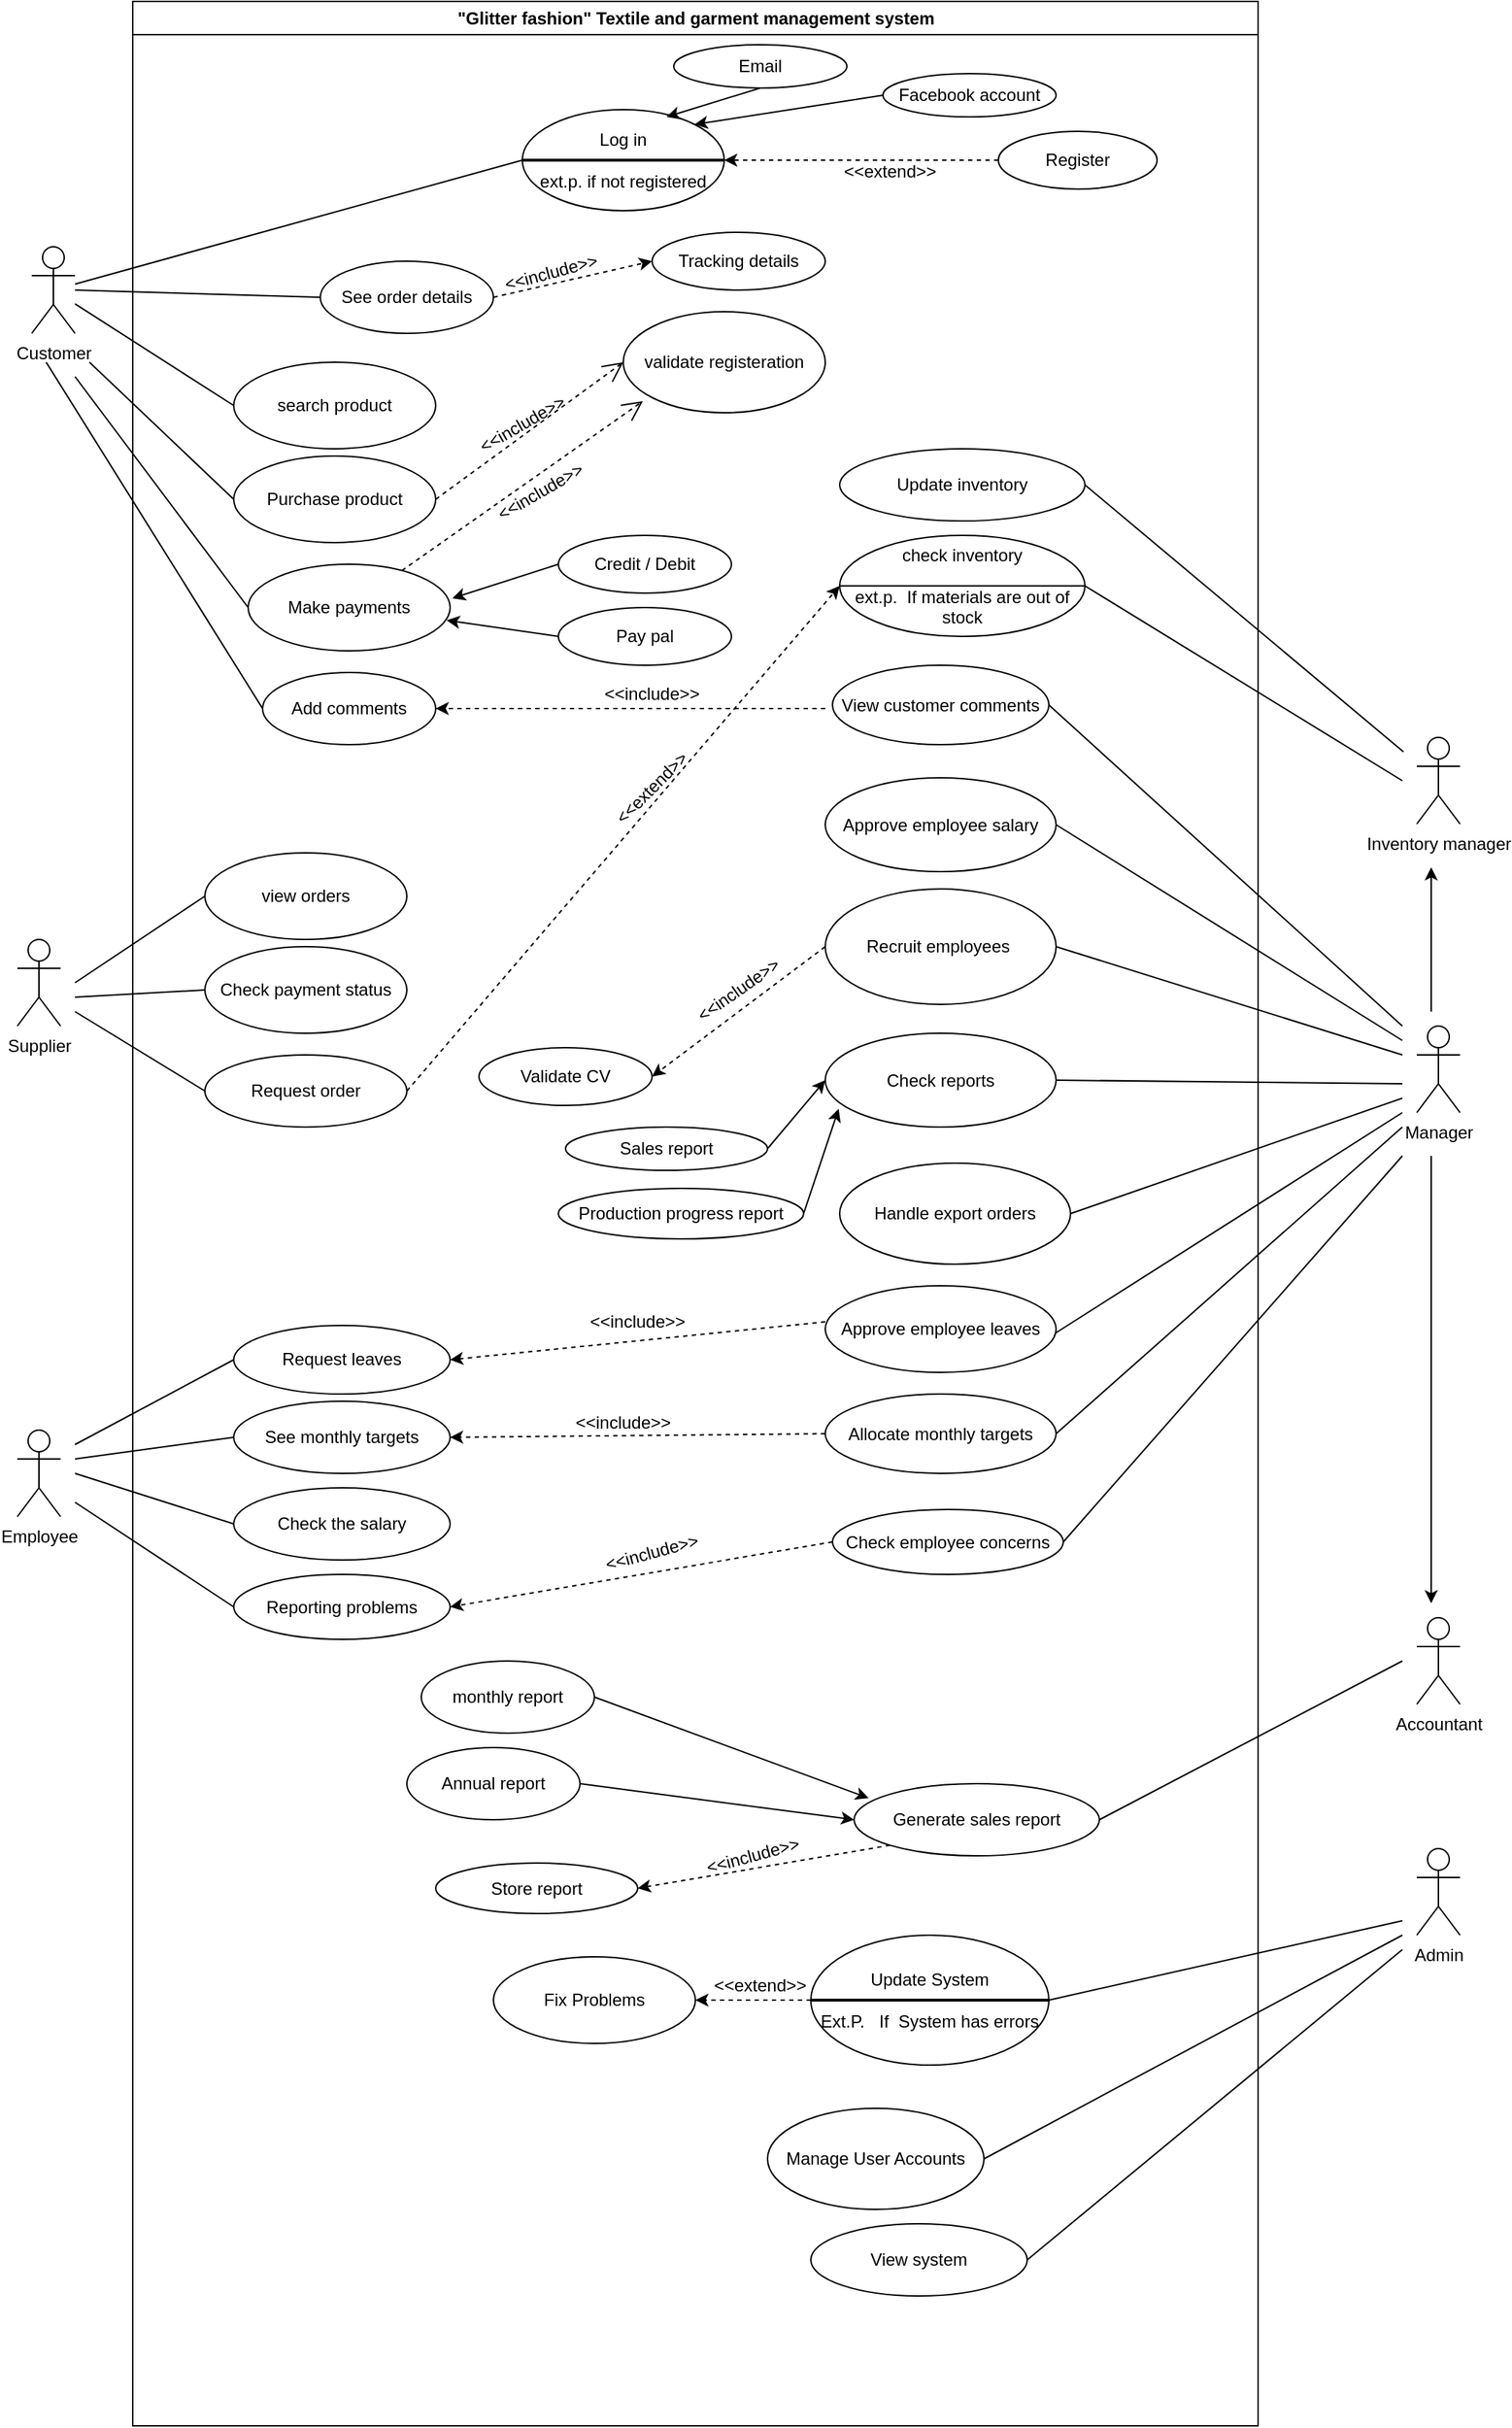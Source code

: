 <mxfile version="20.3.7" type="github">
  <diagram id="OiUDQVkfYRebjwmGfPYE" name="Page-1">
    <mxGraphModel dx="2874" dy="658" grid="1" gridSize="10" guides="1" tooltips="1" connect="1" arrows="1" fold="1" page="1" pageScale="1" pageWidth="850" pageHeight="1100" math="0" shadow="0">
      <root>
        <mxCell id="0" />
        <mxCell id="1" parent="0" />
        <mxCell id="Qr6TdypjZ70RtOZJyYG7-4" value="Customer" style="shape=umlActor;verticalLabelPosition=bottom;verticalAlign=top;html=1;strokeColor=default;fontFamily=Helvetica;fontSize=12;fontColor=default;fillColor=default;" parent="1" vertex="1">
          <mxGeometry x="-830" y="170" width="30" height="60" as="geometry" />
        </mxCell>
        <mxCell id="Qr6TdypjZ70RtOZJyYG7-21" value="&quot;Glitter fashion&quot; Textile and garment management system" style="swimlane;strokeColor=default;fontFamily=Helvetica;fontSize=12;fontColor=default;fillColor=default;html=1;startSize=23;" parent="1" vertex="1">
          <mxGeometry x="-760" width="780" height="1680" as="geometry" />
        </mxCell>
        <mxCell id="Qr6TdypjZ70RtOZJyYG7-11" value="Log in&lt;br&gt;&lt;br&gt;ext.p. if not registered" style="ellipse;whiteSpace=wrap;html=1;strokeColor=default;fontFamily=Helvetica;fontSize=12;fontColor=default;fillColor=default;" parent="Qr6TdypjZ70RtOZJyYG7-21" vertex="1">
          <mxGeometry x="270" y="75" width="140" height="70" as="geometry" />
        </mxCell>
        <mxCell id="Qr6TdypjZ70RtOZJyYG7-27" style="edgeStyle=orthogonalEdgeStyle;rounded=1;orthogonalLoop=1;jettySize=auto;html=1;entryX=1;entryY=0.5;entryDx=0;entryDy=0;fontFamily=Helvetica;fontSize=12;fontColor=default;dashed=1;" parent="Qr6TdypjZ70RtOZJyYG7-21" source="Qr6TdypjZ70RtOZJyYG7-26" target="Qr6TdypjZ70RtOZJyYG7-11" edge="1">
          <mxGeometry relative="1" as="geometry" />
        </mxCell>
        <mxCell id="Qr6TdypjZ70RtOZJyYG7-26" value="Register" style="ellipse;whiteSpace=wrap;html=1;strokeColor=default;fontFamily=Helvetica;fontSize=12;fontColor=default;fillColor=default;" parent="Qr6TdypjZ70RtOZJyYG7-21" vertex="1">
          <mxGeometry x="600" y="90" width="110" height="40" as="geometry" />
        </mxCell>
        <mxCell id="Qr6TdypjZ70RtOZJyYG7-32" value="" style="line;strokeWidth=2;html=1;strokeColor=default;fontFamily=Helvetica;fontSize=12;fontColor=default;fillColor=default;" parent="Qr6TdypjZ70RtOZJyYG7-21" vertex="1">
          <mxGeometry x="270" y="105" width="140" height="10" as="geometry" />
        </mxCell>
        <mxCell id="Qr6TdypjZ70RtOZJyYG7-33" value="search product" style="ellipse;whiteSpace=wrap;html=1;strokeColor=default;fontFamily=Helvetica;fontSize=12;fontColor=default;fillColor=default;" parent="Qr6TdypjZ70RtOZJyYG7-21" vertex="1">
          <mxGeometry x="70" y="250" width="140" height="60" as="geometry" />
        </mxCell>
        <mxCell id="Qr6TdypjZ70RtOZJyYG7-36" value="Purchase product" style="ellipse;whiteSpace=wrap;html=1;strokeColor=default;fontFamily=Helvetica;fontSize=12;fontColor=default;fillColor=default;" parent="Qr6TdypjZ70RtOZJyYG7-21" vertex="1">
          <mxGeometry x="70" y="315" width="140" height="60" as="geometry" />
        </mxCell>
        <mxCell id="Qr6TdypjZ70RtOZJyYG7-38" value="Make payments" style="ellipse;whiteSpace=wrap;html=1;strokeColor=default;fontFamily=Helvetica;fontSize=12;fontColor=default;fillColor=default;" parent="Qr6TdypjZ70RtOZJyYG7-21" vertex="1">
          <mxGeometry x="80" y="390" width="140" height="60" as="geometry" />
        </mxCell>
        <mxCell id="Qr6TdypjZ70RtOZJyYG7-40" value="Credit / Debit" style="ellipse;whiteSpace=wrap;html=1;strokeColor=default;fontFamily=Helvetica;fontSize=12;fontColor=default;fillColor=default;" parent="Qr6TdypjZ70RtOZJyYG7-21" vertex="1">
          <mxGeometry x="295" y="370" width="120" height="40" as="geometry" />
        </mxCell>
        <mxCell id="Qr6TdypjZ70RtOZJyYG7-41" value="Pay pal" style="ellipse;whiteSpace=wrap;html=1;strokeColor=default;fontFamily=Helvetica;fontSize=12;fontColor=default;fillColor=default;" parent="Qr6TdypjZ70RtOZJyYG7-21" vertex="1">
          <mxGeometry x="295" y="420" width="120" height="40" as="geometry" />
        </mxCell>
        <mxCell id="Qr6TdypjZ70RtOZJyYG7-44" value="&amp;lt;&amp;lt;extend&amp;gt;&amp;gt;" style="text;html=1;strokeColor=none;fillColor=none;align=center;verticalAlign=middle;whiteSpace=wrap;rounded=0;fontFamily=Helvetica;fontSize=12;fontColor=default;" parent="Qr6TdypjZ70RtOZJyYG7-21" vertex="1">
          <mxGeometry x="495" y="105" width="60" height="25" as="geometry" />
        </mxCell>
        <mxCell id="Qr6TdypjZ70RtOZJyYG7-50" value="view orders" style="ellipse;whiteSpace=wrap;html=1;strokeColor=default;fontFamily=Helvetica;fontSize=12;fontColor=default;fillColor=default;" parent="Qr6TdypjZ70RtOZJyYG7-21" vertex="1">
          <mxGeometry x="50" y="590" width="140" height="60" as="geometry" />
        </mxCell>
        <mxCell id="Qr6TdypjZ70RtOZJyYG7-52" value="Check payment status" style="ellipse;whiteSpace=wrap;html=1;strokeColor=default;fontFamily=Helvetica;fontSize=12;fontColor=default;fillColor=default;" parent="Qr6TdypjZ70RtOZJyYG7-21" vertex="1">
          <mxGeometry x="50" y="655" width="140" height="60" as="geometry" />
        </mxCell>
        <mxCell id="Qr6TdypjZ70RtOZJyYG7-54" value="Request order" style="ellipse;whiteSpace=wrap;html=1;strokeColor=default;fontFamily=Helvetica;fontSize=12;fontColor=default;fillColor=default;" parent="Qr6TdypjZ70RtOZJyYG7-21" vertex="1">
          <mxGeometry x="50" y="730" width="140" height="50" as="geometry" />
        </mxCell>
        <mxCell id="Qr6TdypjZ70RtOZJyYG7-58" value="check inventory&lt;br&gt;&lt;br&gt;ext.p.&amp;nbsp; If materials are out of stock" style="ellipse;whiteSpace=wrap;html=1;strokeColor=default;fontFamily=Helvetica;fontSize=12;fontColor=default;fillColor=default;" parent="Qr6TdypjZ70RtOZJyYG7-21" vertex="1">
          <mxGeometry x="490" y="370" width="170" height="70" as="geometry" />
        </mxCell>
        <mxCell id="Qr6TdypjZ70RtOZJyYG7-61" value="" style="endArrow=classic;html=1;rounded=1;fontFamily=Helvetica;fontSize=12;fontColor=default;dashed=1;exitX=1;exitY=0.5;exitDx=0;exitDy=0;entryX=0;entryY=0.5;entryDx=0;entryDy=0;" parent="Qr6TdypjZ70RtOZJyYG7-21" source="Qr6TdypjZ70RtOZJyYG7-54" target="Qr6TdypjZ70RtOZJyYG7-58" edge="1">
          <mxGeometry width="50" height="50" relative="1" as="geometry">
            <mxPoint x="330" y="620" as="sourcePoint" />
            <mxPoint x="380" y="570" as="targetPoint" />
          </mxGeometry>
        </mxCell>
        <mxCell id="Qr6TdypjZ70RtOZJyYG7-62" value="&amp;lt;&amp;lt;extend&amp;gt;&amp;gt;" style="text;html=1;strokeColor=none;fillColor=none;align=center;verticalAlign=middle;whiteSpace=wrap;rounded=0;fontFamily=Helvetica;fontSize=12;fontColor=default;rotation=-45;" parent="Qr6TdypjZ70RtOZJyYG7-21" vertex="1">
          <mxGeometry x="330" y="530" width="60" height="30" as="geometry" />
        </mxCell>
        <mxCell id="Qr6TdypjZ70RtOZJyYG7-64" value="" style="line;strokeWidth=1;html=1;perimeter=backbonePerimeter;points=[];outlineConnect=0;strokeColor=default;fontFamily=Helvetica;fontSize=12;fontColor=default;fillColor=default;" parent="Qr6TdypjZ70RtOZJyYG7-21" vertex="1">
          <mxGeometry x="490" y="400" width="170" height="10" as="geometry" />
        </mxCell>
        <mxCell id="Qr6TdypjZ70RtOZJyYG7-66" value="Update inventory" style="ellipse;whiteSpace=wrap;html=1;strokeColor=default;fontFamily=Helvetica;fontSize=12;fontColor=default;fillColor=default;" parent="Qr6TdypjZ70RtOZJyYG7-21" vertex="1">
          <mxGeometry x="490" y="310" width="170" height="50" as="geometry" />
        </mxCell>
        <mxCell id="Qr6TdypjZ70RtOZJyYG7-70" value="Approve employee salary" style="ellipse;whiteSpace=wrap;html=1;strokeColor=default;fontFamily=Helvetica;fontSize=12;fontColor=default;fillColor=default;" parent="Qr6TdypjZ70RtOZJyYG7-21" vertex="1">
          <mxGeometry x="480" y="538" width="160" height="65" as="geometry" />
        </mxCell>
        <mxCell id="Qr6TdypjZ70RtOZJyYG7-74" value="Recruit employees&amp;nbsp;" style="ellipse;whiteSpace=wrap;html=1;strokeColor=default;fontFamily=Helvetica;fontSize=12;fontColor=default;fillColor=default;" parent="Qr6TdypjZ70RtOZJyYG7-21" vertex="1">
          <mxGeometry x="480" y="615" width="160" height="80" as="geometry" />
        </mxCell>
        <mxCell id="Qr6TdypjZ70RtOZJyYG7-75" value="Validate CV" style="ellipse;whiteSpace=wrap;html=1;strokeColor=default;fontFamily=Helvetica;fontSize=12;fontColor=default;fillColor=default;" parent="Qr6TdypjZ70RtOZJyYG7-21" vertex="1">
          <mxGeometry x="240" y="725" width="120" height="40" as="geometry" />
        </mxCell>
        <mxCell id="Qr6TdypjZ70RtOZJyYG7-77" value="" style="endArrow=classic;html=1;rounded=1;fontFamily=Helvetica;fontSize=12;fontColor=default;dashed=1;entryX=1;entryY=0.5;entryDx=0;entryDy=0;exitX=0;exitY=0.5;exitDx=0;exitDy=0;" parent="Qr6TdypjZ70RtOZJyYG7-21" source="Qr6TdypjZ70RtOZJyYG7-74" target="Qr6TdypjZ70RtOZJyYG7-75" edge="1">
          <mxGeometry width="50" height="50" relative="1" as="geometry">
            <mxPoint x="540" y="700" as="sourcePoint" />
            <mxPoint x="590" y="650" as="targetPoint" />
          </mxGeometry>
        </mxCell>
        <mxCell id="Qr6TdypjZ70RtOZJyYG7-78" value="&amp;lt;&amp;lt;include&amp;gt;&amp;gt;" style="text;html=1;strokeColor=none;fillColor=none;align=center;verticalAlign=middle;whiteSpace=wrap;rounded=0;fontFamily=Helvetica;fontSize=12;fontColor=default;rotation=-35;" parent="Qr6TdypjZ70RtOZJyYG7-21" vertex="1">
          <mxGeometry x="390" y="670" width="60" height="30" as="geometry" />
        </mxCell>
        <mxCell id="Qr6TdypjZ70RtOZJyYG7-80" value="Check reports" style="ellipse;whiteSpace=wrap;html=1;strokeColor=default;fontFamily=Helvetica;fontSize=12;fontColor=default;fillColor=default;" parent="Qr6TdypjZ70RtOZJyYG7-21" vertex="1">
          <mxGeometry x="480" y="715" width="160" height="65" as="geometry" />
        </mxCell>
        <mxCell id="Qr6TdypjZ70RtOZJyYG7-82" value="Production progress report" style="ellipse;whiteSpace=wrap;html=1;strokeColor=default;fontFamily=Helvetica;fontSize=12;fontColor=default;fillColor=default;" parent="Qr6TdypjZ70RtOZJyYG7-21" vertex="1">
          <mxGeometry x="295" y="822.5" width="170" height="35" as="geometry" />
        </mxCell>
        <mxCell id="Qr6TdypjZ70RtOZJyYG7-84" value="Handle export orders" style="ellipse;whiteSpace=wrap;html=1;strokeColor=default;fontFamily=Helvetica;fontSize=12;fontColor=default;fillColor=default;" parent="Qr6TdypjZ70RtOZJyYG7-21" vertex="1">
          <mxGeometry x="490" y="805" width="160" height="70" as="geometry" />
        </mxCell>
        <mxCell id="Qr6TdypjZ70RtOZJyYG7-90" value="Generate sales report" style="ellipse;whiteSpace=wrap;html=1;strokeColor=default;fontFamily=Helvetica;fontSize=12;fontColor=default;fillColor=default;" parent="Qr6TdypjZ70RtOZJyYG7-21" vertex="1">
          <mxGeometry x="500" y="1235" width="170" height="50" as="geometry" />
        </mxCell>
        <mxCell id="Qr6TdypjZ70RtOZJyYG7-93" value="monthly report" style="ellipse;whiteSpace=wrap;html=1;strokeColor=default;fontFamily=Helvetica;fontSize=12;fontColor=default;fillColor=default;" parent="Qr6TdypjZ70RtOZJyYG7-21" vertex="1">
          <mxGeometry x="200" y="1150" width="120" height="50" as="geometry" />
        </mxCell>
        <mxCell id="Qr6TdypjZ70RtOZJyYG7-96" value="Annual report" style="ellipse;whiteSpace=wrap;html=1;strokeColor=default;fontFamily=Helvetica;fontSize=12;fontColor=default;fillColor=default;" parent="Qr6TdypjZ70RtOZJyYG7-21" vertex="1">
          <mxGeometry x="190" y="1210" width="120" height="50" as="geometry" />
        </mxCell>
        <mxCell id="Qr6TdypjZ70RtOZJyYG7-97" value="Store report" style="ellipse;whiteSpace=wrap;html=1;strokeColor=default;fontFamily=Helvetica;fontSize=12;fontColor=default;fillColor=default;" parent="Qr6TdypjZ70RtOZJyYG7-21" vertex="1">
          <mxGeometry x="210" y="1290" width="140" height="35" as="geometry" />
        </mxCell>
        <mxCell id="Qr6TdypjZ70RtOZJyYG7-99" value="Sales report" style="ellipse;whiteSpace=wrap;html=1;strokeColor=default;fontFamily=Helvetica;fontSize=12;fontColor=default;fillColor=default;" parent="Qr6TdypjZ70RtOZJyYG7-21" vertex="1">
          <mxGeometry x="300" y="780" width="140" height="30" as="geometry" />
        </mxCell>
        <mxCell id="Qr6TdypjZ70RtOZJyYG7-105" value="" style="endArrow=classic;html=1;rounded=1;fontFamily=Helvetica;fontSize=12;fontColor=default;dashed=1;entryX=1;entryY=0.5;entryDx=0;entryDy=0;exitX=0;exitY=1;exitDx=0;exitDy=0;" parent="Qr6TdypjZ70RtOZJyYG7-21" source="Qr6TdypjZ70RtOZJyYG7-90" target="Qr6TdypjZ70RtOZJyYG7-97" edge="1">
          <mxGeometry width="50" height="50" relative="1" as="geometry">
            <mxPoint x="530" y="1145" as="sourcePoint" />
            <mxPoint x="580" y="1095" as="targetPoint" />
          </mxGeometry>
        </mxCell>
        <mxCell id="Qr6TdypjZ70RtOZJyYG7-107" value="&amp;lt;&amp;lt;include&amp;gt;&amp;gt;" style="text;html=1;strokeColor=none;fillColor=none;align=center;verticalAlign=middle;whiteSpace=wrap;rounded=0;fontFamily=Helvetica;fontSize=12;fontColor=default;rotation=-15;" parent="Qr6TdypjZ70RtOZJyYG7-21" vertex="1">
          <mxGeometry x="400" y="1270" width="60" height="30" as="geometry" />
        </mxCell>
        <mxCell id="Qr6TdypjZ70RtOZJyYG7-110" value="Request leaves" style="ellipse;whiteSpace=wrap;html=1;strokeColor=default;fontFamily=Helvetica;fontSize=12;fontColor=default;fillColor=default;" parent="Qr6TdypjZ70RtOZJyYG7-21" vertex="1">
          <mxGeometry x="70" y="917.5" width="150" height="47.5" as="geometry" />
        </mxCell>
        <mxCell id="Qr6TdypjZ70RtOZJyYG7-111" value="See monthly targets" style="ellipse;whiteSpace=wrap;html=1;strokeColor=default;fontFamily=Helvetica;fontSize=12;fontColor=default;fillColor=default;" parent="Qr6TdypjZ70RtOZJyYG7-21" vertex="1">
          <mxGeometry x="70" y="970" width="150" height="50" as="geometry" />
        </mxCell>
        <mxCell id="Qr6TdypjZ70RtOZJyYG7-112" value="Allocate monthly targets" style="ellipse;whiteSpace=wrap;html=1;strokeColor=default;fontFamily=Helvetica;fontSize=12;fontColor=default;fillColor=default;" parent="Qr6TdypjZ70RtOZJyYG7-21" vertex="1">
          <mxGeometry x="480" y="965" width="160" height="55" as="geometry" />
        </mxCell>
        <mxCell id="Qr6TdypjZ70RtOZJyYG7-114" value="" style="endArrow=classic;html=1;rounded=1;fontFamily=Helvetica;fontSize=12;fontColor=default;dashed=1;entryX=1;entryY=0.5;entryDx=0;entryDy=0;exitX=0;exitY=0.5;exitDx=0;exitDy=0;" parent="Qr6TdypjZ70RtOZJyYG7-21" source="Qr6TdypjZ70RtOZJyYG7-112" target="Qr6TdypjZ70RtOZJyYG7-111" edge="1">
          <mxGeometry width="50" height="50" relative="1" as="geometry">
            <mxPoint x="400" y="895" as="sourcePoint" />
            <mxPoint x="450" y="845" as="targetPoint" />
          </mxGeometry>
        </mxCell>
        <mxCell id="Qr6TdypjZ70RtOZJyYG7-115" value="&amp;lt;&amp;lt;include&amp;gt;&amp;gt;" style="text;html=1;strokeColor=none;fillColor=none;align=center;verticalAlign=middle;whiteSpace=wrap;rounded=0;fontFamily=Helvetica;fontSize=12;fontColor=default;rotation=0;" parent="Qr6TdypjZ70RtOZJyYG7-21" vertex="1">
          <mxGeometry x="310" y="970" width="60" height="30" as="geometry" />
        </mxCell>
        <mxCell id="Qr6TdypjZ70RtOZJyYG7-118" value="Check the salary" style="ellipse;whiteSpace=wrap;html=1;strokeColor=default;fontFamily=Helvetica;fontSize=12;fontColor=default;fillColor=default;" parent="Qr6TdypjZ70RtOZJyYG7-21" vertex="1">
          <mxGeometry x="70" y="1030" width="150" height="50" as="geometry" />
        </mxCell>
        <mxCell id="Qr6TdypjZ70RtOZJyYG7-121" value="Reporting problems" style="ellipse;whiteSpace=wrap;html=1;strokeColor=default;fontFamily=Helvetica;fontSize=12;fontColor=default;fillColor=default;" parent="Qr6TdypjZ70RtOZJyYG7-21" vertex="1">
          <mxGeometry x="70" y="1090" width="150" height="45" as="geometry" />
        </mxCell>
        <mxCell id="Qr6TdypjZ70RtOZJyYG7-123" value="Check employee concerns" style="ellipse;whiteSpace=wrap;html=1;strokeColor=default;fontFamily=Helvetica;fontSize=12;fontColor=default;fillColor=default;" parent="Qr6TdypjZ70RtOZJyYG7-21" vertex="1">
          <mxGeometry x="485" y="1045" width="160" height="45" as="geometry" />
        </mxCell>
        <mxCell id="Qr6TdypjZ70RtOZJyYG7-125" value="" style="endArrow=classic;html=1;rounded=1;fontFamily=Helvetica;fontSize=12;fontColor=default;dashed=1;entryX=1;entryY=0.5;entryDx=0;entryDy=0;exitX=0;exitY=0.5;exitDx=0;exitDy=0;" parent="Qr6TdypjZ70RtOZJyYG7-21" source="Qr6TdypjZ70RtOZJyYG7-123" target="Qr6TdypjZ70RtOZJyYG7-121" edge="1">
          <mxGeometry width="50" height="50" relative="1" as="geometry">
            <mxPoint x="560" y="965" as="sourcePoint" />
            <mxPoint x="610" y="915" as="targetPoint" />
          </mxGeometry>
        </mxCell>
        <mxCell id="Qr6TdypjZ70RtOZJyYG7-126" value="&amp;lt;&amp;lt;include&amp;gt;&amp;gt;" style="text;html=1;strokeColor=none;fillColor=none;align=center;verticalAlign=middle;whiteSpace=wrap;rounded=0;fontFamily=Helvetica;fontSize=12;fontColor=default;rotation=-15;" parent="Qr6TdypjZ70RtOZJyYG7-21" vertex="1">
          <mxGeometry x="330" y="1060" width="60" height="30" as="geometry" />
        </mxCell>
        <mxCell id="B7WnlmI7sUxB49DoOweP-1" value="validate registeration" style="ellipse;whiteSpace=wrap;html=1;" parent="Qr6TdypjZ70RtOZJyYG7-21" vertex="1">
          <mxGeometry x="340" y="215" width="140" height="70" as="geometry" />
        </mxCell>
        <mxCell id="B7WnlmI7sUxB49DoOweP-3" value="" style="endArrow=open;endFill=1;endSize=12;html=1;rounded=0;entryX=0;entryY=0.5;entryDx=0;entryDy=0;exitX=1;exitY=0.5;exitDx=0;exitDy=0;dashed=1;" parent="Qr6TdypjZ70RtOZJyYG7-21" source="Qr6TdypjZ70RtOZJyYG7-36" target="B7WnlmI7sUxB49DoOweP-1" edge="1">
          <mxGeometry width="160" relative="1" as="geometry">
            <mxPoint x="280" y="345" as="sourcePoint" />
            <mxPoint x="470" y="325" as="targetPoint" />
          </mxGeometry>
        </mxCell>
        <mxCell id="B7WnlmI7sUxB49DoOweP-4" value="&amp;lt;&amp;lt;include&amp;gt;&amp;gt;" style="text;html=1;strokeColor=none;fillColor=none;align=center;verticalAlign=middle;whiteSpace=wrap;rounded=0;fontFamily=Helvetica;fontSize=12;fontColor=default;rotation=-30;" parent="Qr6TdypjZ70RtOZJyYG7-21" vertex="1">
          <mxGeometry x="250" y="285" width="40" height="15" as="geometry" />
        </mxCell>
        <mxCell id="e2B2h1mnQge43aZlSVii-1" value="&amp;lt;&amp;lt;include&amp;gt;&amp;gt;" style="text;html=1;strokeColor=none;fillColor=none;align=center;verticalAlign=middle;whiteSpace=wrap;rounded=0;fontFamily=Helvetica;fontSize=12;fontColor=default;rotation=-30;" parent="Qr6TdypjZ70RtOZJyYG7-21" vertex="1">
          <mxGeometry x="262.5" y="332.99" width="40" height="15" as="geometry" />
        </mxCell>
        <mxCell id="e2B2h1mnQge43aZlSVii-2" value="" style="endArrow=open;endFill=1;endSize=12;html=1;rounded=0;entryX=0.097;entryY=0.886;entryDx=0;entryDy=0;dashed=1;entryPerimeter=0;" parent="Qr6TdypjZ70RtOZJyYG7-21" source="Qr6TdypjZ70RtOZJyYG7-38" target="B7WnlmI7sUxB49DoOweP-1" edge="1">
          <mxGeometry width="160" relative="1" as="geometry">
            <mxPoint x="-480" y="260" as="sourcePoint" />
            <mxPoint x="-400" y="220" as="targetPoint" />
          </mxGeometry>
        </mxCell>
        <mxCell id="TiKws1feunlKETke7Tfs-2" value="" style="endArrow=classic;html=1;rounded=0;exitX=1;exitY=0.5;exitDx=0;exitDy=0;entryX=0;entryY=0.5;entryDx=0;entryDy=0;" edge="1" parent="Qr6TdypjZ70RtOZJyYG7-21" source="Qr6TdypjZ70RtOZJyYG7-99" target="Qr6TdypjZ70RtOZJyYG7-80">
          <mxGeometry width="50" height="50" relative="1" as="geometry">
            <mxPoint x="450" y="910" as="sourcePoint" />
            <mxPoint x="500" y="860" as="targetPoint" />
          </mxGeometry>
        </mxCell>
        <mxCell id="TiKws1feunlKETke7Tfs-4" value="" style="endArrow=classic;html=1;rounded=0;exitX=1;exitY=0.5;exitDx=0;exitDy=0;entryX=0.058;entryY=0.806;entryDx=0;entryDy=0;entryPerimeter=0;" edge="1" parent="Qr6TdypjZ70RtOZJyYG7-21" source="Qr6TdypjZ70RtOZJyYG7-82" target="Qr6TdypjZ70RtOZJyYG7-80">
          <mxGeometry width="50" height="50" relative="1" as="geometry">
            <mxPoint x="450" y="910" as="sourcePoint" />
            <mxPoint x="500" y="860" as="targetPoint" />
          </mxGeometry>
        </mxCell>
        <mxCell id="TiKws1feunlKETke7Tfs-6" value="Manage User Accounts" style="ellipse;whiteSpace=wrap;html=1;" vertex="1" parent="Qr6TdypjZ70RtOZJyYG7-21">
          <mxGeometry x="440" y="1460" width="150" height="70" as="geometry" />
        </mxCell>
        <mxCell id="TiKws1feunlKETke7Tfs-7" value="Update System&lt;br&gt;&lt;br&gt;Ext.P.&amp;nbsp; &amp;nbsp;If&amp;nbsp; System has errors" style="ellipse;whiteSpace=wrap;html=1;" vertex="1" parent="Qr6TdypjZ70RtOZJyYG7-21">
          <mxGeometry x="470" y="1340" width="165" height="90" as="geometry" />
        </mxCell>
        <mxCell id="TiKws1feunlKETke7Tfs-8" value="" style="line;strokeWidth=2;html=1;" vertex="1" parent="Qr6TdypjZ70RtOZJyYG7-21">
          <mxGeometry x="470" y="1380" width="165" height="10" as="geometry" />
        </mxCell>
        <mxCell id="TiKws1feunlKETke7Tfs-9" value="Fix Problems" style="ellipse;whiteSpace=wrap;html=1;" vertex="1" parent="Qr6TdypjZ70RtOZJyYG7-21">
          <mxGeometry x="250" y="1355" width="140" height="60" as="geometry" />
        </mxCell>
        <mxCell id="TiKws1feunlKETke7Tfs-10" value="" style="endArrow=classic;html=1;rounded=0;entryX=1;entryY=0.5;entryDx=0;entryDy=0;dashed=1;exitX=0;exitY=0.5;exitDx=0;exitDy=0;exitPerimeter=0;" edge="1" parent="Qr6TdypjZ70RtOZJyYG7-21" source="TiKws1feunlKETke7Tfs-8" target="TiKws1feunlKETke7Tfs-9">
          <mxGeometry width="50" height="50" relative="1" as="geometry">
            <mxPoint x="510" y="1290" as="sourcePoint" />
            <mxPoint x="590" y="1230" as="targetPoint" />
          </mxGeometry>
        </mxCell>
        <mxCell id="TiKws1feunlKETke7Tfs-73" value="&amp;lt;&amp;lt;extend&amp;gt;&amp;gt;" style="text;html=1;strokeColor=none;fillColor=none;align=center;verticalAlign=middle;whiteSpace=wrap;rounded=0;fontFamily=Helvetica;fontSize=12;fontColor=default;rotation=0;" vertex="1" parent="Qr6TdypjZ70RtOZJyYG7-21">
          <mxGeometry x="405" y="1370" width="60" height="10" as="geometry" />
        </mxCell>
        <mxCell id="TiKws1feunlKETke7Tfs-75" value="" style="endArrow=none;html=1;rounded=0;exitX=1;exitY=0.5;exitDx=0;exitDy=0;exitPerimeter=0;" edge="1" parent="Qr6TdypjZ70RtOZJyYG7-21" source="TiKws1feunlKETke7Tfs-8">
          <mxGeometry width="50" height="50" relative="1" as="geometry">
            <mxPoint x="560" y="1470" as="sourcePoint" />
            <mxPoint x="880" y="1330" as="targetPoint" />
          </mxGeometry>
        </mxCell>
        <mxCell id="TiKws1feunlKETke7Tfs-77" value="Approve employee leaves" style="ellipse;whiteSpace=wrap;html=1;strokeColor=default;fontFamily=Helvetica;fontSize=12;fontColor=default;fillColor=default;" vertex="1" parent="Qr6TdypjZ70RtOZJyYG7-21">
          <mxGeometry x="480" y="890" width="160" height="60" as="geometry" />
        </mxCell>
        <mxCell id="TiKws1feunlKETke7Tfs-78" value="" style="endArrow=classic;html=1;rounded=1;fontFamily=Helvetica;fontSize=12;fontColor=default;dashed=1;entryX=1;entryY=0.5;entryDx=0;entryDy=0;exitX=0;exitY=0.5;exitDx=0;exitDy=0;" edge="1" parent="Qr6TdypjZ70RtOZJyYG7-21" target="Qr6TdypjZ70RtOZJyYG7-110">
          <mxGeometry width="50" height="50" relative="1" as="geometry">
            <mxPoint x="480" y="915" as="sourcePoint" />
            <mxPoint x="230" y="850" as="targetPoint" />
          </mxGeometry>
        </mxCell>
        <mxCell id="TiKws1feunlKETke7Tfs-79" value="&amp;lt;&amp;lt;include&amp;gt;&amp;gt;" style="text;html=1;strokeColor=none;fillColor=none;align=center;verticalAlign=middle;whiteSpace=wrap;rounded=0;fontFamily=Helvetica;fontSize=12;fontColor=default;rotation=0;" vertex="1" parent="Qr6TdypjZ70RtOZJyYG7-21">
          <mxGeometry x="320" y="900" width="60" height="30" as="geometry" />
        </mxCell>
        <mxCell id="TiKws1feunlKETke7Tfs-82" value="Add comments" style="ellipse;whiteSpace=wrap;html=1;" vertex="1" parent="Qr6TdypjZ70RtOZJyYG7-21">
          <mxGeometry x="90" y="465" width="120" height="50" as="geometry" />
        </mxCell>
        <mxCell id="TiKws1feunlKETke7Tfs-83" value="" style="endArrow=none;html=1;rounded=1;fontFamily=Helvetica;fontSize=12;fontColor=default;exitX=0;exitY=0.5;exitDx=0;exitDy=0;" edge="1" parent="Qr6TdypjZ70RtOZJyYG7-21" source="TiKws1feunlKETke7Tfs-82">
          <mxGeometry width="50" height="50" relative="1" as="geometry">
            <mxPoint x="130" y="440" as="sourcePoint" />
            <mxPoint x="-60" y="250" as="targetPoint" />
          </mxGeometry>
        </mxCell>
        <mxCell id="TiKws1feunlKETke7Tfs-84" value="" style="endArrow=none;html=1;rounded=1;fontFamily=Helvetica;fontSize=12;fontColor=default;exitX=1;exitY=0.5;exitDx=0;exitDy=0;" edge="1" parent="Qr6TdypjZ70RtOZJyYG7-21">
          <mxGeometry width="50" height="50" relative="1" as="geometry">
            <mxPoint x="640" y="922.5" as="sourcePoint" />
            <mxPoint x="880" y="770" as="targetPoint" />
          </mxGeometry>
        </mxCell>
        <mxCell id="TiKws1feunlKETke7Tfs-85" value="View customer comments" style="ellipse;whiteSpace=wrap;html=1;strokeColor=default;fontFamily=Helvetica;fontSize=12;fontColor=default;fillColor=default;" vertex="1" parent="Qr6TdypjZ70RtOZJyYG7-21">
          <mxGeometry x="485" y="460" width="150" height="55" as="geometry" />
        </mxCell>
        <mxCell id="TiKws1feunlKETke7Tfs-87" value="" style="endArrow=classic;html=1;rounded=0;dashed=1;entryX=1;entryY=0.5;entryDx=0;entryDy=0;" edge="1" parent="Qr6TdypjZ70RtOZJyYG7-21" target="TiKws1feunlKETke7Tfs-82">
          <mxGeometry width="50" height="50" relative="1" as="geometry">
            <mxPoint x="480" y="490" as="sourcePoint" />
            <mxPoint x="430" y="540" as="targetPoint" />
          </mxGeometry>
        </mxCell>
        <mxCell id="TiKws1feunlKETke7Tfs-88" value="&amp;lt;&amp;lt;include&amp;gt;&amp;gt;" style="text;html=1;strokeColor=none;fillColor=none;align=center;verticalAlign=middle;whiteSpace=wrap;rounded=0;fontFamily=Helvetica;fontSize=12;fontColor=default;rotation=0;" vertex="1" parent="Qr6TdypjZ70RtOZJyYG7-21">
          <mxGeometry x="330" y="465" width="60" height="30" as="geometry" />
        </mxCell>
        <mxCell id="TiKws1feunlKETke7Tfs-89" value="Email" style="ellipse;whiteSpace=wrap;html=1;" vertex="1" parent="Qr6TdypjZ70RtOZJyYG7-21">
          <mxGeometry x="375" y="30" width="120" height="30" as="geometry" />
        </mxCell>
        <mxCell id="TiKws1feunlKETke7Tfs-90" value="Facebook account" style="ellipse;whiteSpace=wrap;html=1;" vertex="1" parent="Qr6TdypjZ70RtOZJyYG7-21">
          <mxGeometry x="520" y="50" width="120" height="30" as="geometry" />
        </mxCell>
        <mxCell id="TiKws1feunlKETke7Tfs-91" value="" style="endArrow=classic;html=1;rounded=0;exitX=0.5;exitY=1;exitDx=0;exitDy=0;" edge="1" parent="Qr6TdypjZ70RtOZJyYG7-21" source="TiKws1feunlKETke7Tfs-89">
          <mxGeometry width="50" height="50" relative="1" as="geometry">
            <mxPoint x="390" y="260" as="sourcePoint" />
            <mxPoint x="370" y="80" as="targetPoint" />
          </mxGeometry>
        </mxCell>
        <mxCell id="TiKws1feunlKETke7Tfs-92" value="" style="endArrow=classic;html=1;rounded=0;entryX=1;entryY=0;entryDx=0;entryDy=0;exitX=0;exitY=0.5;exitDx=0;exitDy=0;" edge="1" parent="Qr6TdypjZ70RtOZJyYG7-21" source="TiKws1feunlKETke7Tfs-90" target="Qr6TdypjZ70RtOZJyYG7-11">
          <mxGeometry width="50" height="50" relative="1" as="geometry">
            <mxPoint x="250" y="70" as="sourcePoint" />
            <mxPoint x="200" y="100" as="targetPoint" />
          </mxGeometry>
        </mxCell>
        <mxCell id="TiKws1feunlKETke7Tfs-93" value="" style="endArrow=classic;html=1;rounded=0;entryX=0.983;entryY=0.647;entryDx=0;entryDy=0;entryPerimeter=0;exitX=0;exitY=0.5;exitDx=0;exitDy=0;" edge="1" parent="Qr6TdypjZ70RtOZJyYG7-21" source="Qr6TdypjZ70RtOZJyYG7-41" target="Qr6TdypjZ70RtOZJyYG7-38">
          <mxGeometry width="50" height="50" relative="1" as="geometry">
            <mxPoint x="390" y="560" as="sourcePoint" />
            <mxPoint x="440" y="510" as="targetPoint" />
          </mxGeometry>
        </mxCell>
        <mxCell id="TiKws1feunlKETke7Tfs-94" value="" style="endArrow=classic;html=1;rounded=0;entryX=1.011;entryY=0.393;entryDx=0;entryDy=0;entryPerimeter=0;exitX=0;exitY=0.5;exitDx=0;exitDy=0;" edge="1" parent="Qr6TdypjZ70RtOZJyYG7-21" source="Qr6TdypjZ70RtOZJyYG7-40" target="Qr6TdypjZ70RtOZJyYG7-38">
          <mxGeometry width="50" height="50" relative="1" as="geometry">
            <mxPoint x="330" y="425" as="sourcePoint" />
            <mxPoint x="267.62" y="383.82" as="targetPoint" />
          </mxGeometry>
        </mxCell>
        <mxCell id="TiKws1feunlKETke7Tfs-95" value="" style="endArrow=classic;html=1;rounded=0;entryX=0.059;entryY=0.2;entryDx=0;entryDy=0;entryPerimeter=0;exitX=1;exitY=0.5;exitDx=0;exitDy=0;" edge="1" parent="Qr6TdypjZ70RtOZJyYG7-21" source="Qr6TdypjZ70RtOZJyYG7-93" target="Qr6TdypjZ70RtOZJyYG7-90">
          <mxGeometry width="50" height="50" relative="1" as="geometry">
            <mxPoint x="390" y="1260" as="sourcePoint" />
            <mxPoint x="440" y="1210" as="targetPoint" />
          </mxGeometry>
        </mxCell>
        <mxCell id="TiKws1feunlKETke7Tfs-96" value="" style="endArrow=classic;html=1;rounded=0;entryX=0;entryY=0.5;entryDx=0;entryDy=0;exitX=1;exitY=0.5;exitDx=0;exitDy=0;" edge="1" parent="Qr6TdypjZ70RtOZJyYG7-21" source="Qr6TdypjZ70RtOZJyYG7-96" target="Qr6TdypjZ70RtOZJyYG7-90">
          <mxGeometry width="50" height="50" relative="1" as="geometry">
            <mxPoint x="410" y="1115" as="sourcePoint" />
            <mxPoint x="530.03" y="1170" as="targetPoint" />
          </mxGeometry>
        </mxCell>
        <mxCell id="TiKws1feunlKETke7Tfs-97" value="View system" style="ellipse;whiteSpace=wrap;html=1;" vertex="1" parent="Qr6TdypjZ70RtOZJyYG7-21">
          <mxGeometry x="470" y="1540" width="150" height="50" as="geometry" />
        </mxCell>
        <mxCell id="TiKws1feunlKETke7Tfs-101" value="See order details" style="ellipse;whiteSpace=wrap;html=1;" vertex="1" parent="Qr6TdypjZ70RtOZJyYG7-21">
          <mxGeometry x="130" y="180" width="120" height="50" as="geometry" />
        </mxCell>
        <mxCell id="TiKws1feunlKETke7Tfs-103" value="Tracking details" style="ellipse;whiteSpace=wrap;html=1;" vertex="1" parent="Qr6TdypjZ70RtOZJyYG7-21">
          <mxGeometry x="360" y="160" width="120" height="40" as="geometry" />
        </mxCell>
        <mxCell id="TiKws1feunlKETke7Tfs-104" value="" style="endArrow=classic;html=1;rounded=0;dashed=1;entryX=0;entryY=0.5;entryDx=0;entryDy=0;exitX=1;exitY=0.5;exitDx=0;exitDy=0;" edge="1" parent="Qr6TdypjZ70RtOZJyYG7-21" source="TiKws1feunlKETke7Tfs-101" target="TiKws1feunlKETke7Tfs-103">
          <mxGeometry width="50" height="50" relative="1" as="geometry">
            <mxPoint x="370" y="290" as="sourcePoint" />
            <mxPoint x="420" y="240" as="targetPoint" />
          </mxGeometry>
        </mxCell>
        <mxCell id="TiKws1feunlKETke7Tfs-105" value="&amp;lt;&amp;lt;include&amp;gt;&amp;gt;" style="text;html=1;strokeColor=none;fillColor=none;align=center;verticalAlign=middle;whiteSpace=wrap;rounded=0;fontFamily=Helvetica;fontSize=12;fontColor=default;rotation=-15;" vertex="1" parent="Qr6TdypjZ70RtOZJyYG7-21">
          <mxGeometry x="270" y="180" width="40" height="15" as="geometry" />
        </mxCell>
        <mxCell id="Qr6TdypjZ70RtOZJyYG7-35" value="" style="endArrow=none;html=1;rounded=1;fontFamily=Helvetica;fontSize=12;fontColor=default;exitX=0;exitY=0.5;exitDx=0;exitDy=0;" parent="1" source="Qr6TdypjZ70RtOZJyYG7-33" target="Qr6TdypjZ70RtOZJyYG7-4" edge="1">
          <mxGeometry width="50" height="50" relative="1" as="geometry">
            <mxPoint x="-470" y="240" as="sourcePoint" />
            <mxPoint x="-420" y="190" as="targetPoint" />
          </mxGeometry>
        </mxCell>
        <mxCell id="Qr6TdypjZ70RtOZJyYG7-37" value="" style="endArrow=none;html=1;rounded=1;fontFamily=Helvetica;fontSize=12;fontColor=default;exitX=0;exitY=0.5;exitDx=0;exitDy=0;" parent="1" source="Qr6TdypjZ70RtOZJyYG7-36" edge="1">
          <mxGeometry width="50" height="50" relative="1" as="geometry">
            <mxPoint x="-470" y="340" as="sourcePoint" />
            <mxPoint x="-790" y="250" as="targetPoint" />
          </mxGeometry>
        </mxCell>
        <mxCell id="Qr6TdypjZ70RtOZJyYG7-39" value="" style="endArrow=none;html=1;rounded=1;fontFamily=Helvetica;fontSize=12;fontColor=default;exitX=0;exitY=0.5;exitDx=0;exitDy=0;" parent="1" source="Qr6TdypjZ70RtOZJyYG7-38" edge="1">
          <mxGeometry width="50" height="50" relative="1" as="geometry">
            <mxPoint x="-470" y="340" as="sourcePoint" />
            <mxPoint x="-800" y="260" as="targetPoint" />
          </mxGeometry>
        </mxCell>
        <mxCell id="Qr6TdypjZ70RtOZJyYG7-47" value="Supplier" style="shape=umlActor;verticalLabelPosition=bottom;verticalAlign=top;html=1;outlineConnect=0;strokeColor=default;fontFamily=Helvetica;fontSize=12;fontColor=default;fillColor=default;" parent="1" vertex="1">
          <mxGeometry x="-840" y="650" width="30" height="60" as="geometry" />
        </mxCell>
        <mxCell id="Qr6TdypjZ70RtOZJyYG7-51" value="" style="endArrow=none;html=1;rounded=1;fontFamily=Helvetica;fontSize=12;fontColor=default;exitX=0;exitY=0.5;exitDx=0;exitDy=0;" parent="1" source="Qr6TdypjZ70RtOZJyYG7-50" edge="1">
          <mxGeometry width="50" height="50" relative="1" as="geometry">
            <mxPoint x="-470" y="670" as="sourcePoint" />
            <mxPoint x="-800" y="680" as="targetPoint" />
          </mxGeometry>
        </mxCell>
        <mxCell id="Qr6TdypjZ70RtOZJyYG7-53" value="" style="endArrow=none;html=1;rounded=1;fontFamily=Helvetica;fontSize=12;fontColor=default;exitX=0;exitY=0.5;exitDx=0;exitDy=0;" parent="1" source="Qr6TdypjZ70RtOZJyYG7-52" edge="1">
          <mxGeometry width="50" height="50" relative="1" as="geometry">
            <mxPoint x="-470" y="660" as="sourcePoint" />
            <mxPoint x="-800" y="690" as="targetPoint" />
          </mxGeometry>
        </mxCell>
        <mxCell id="Qr6TdypjZ70RtOZJyYG7-55" value="" style="endArrow=none;html=1;rounded=1;fontFamily=Helvetica;fontSize=12;fontColor=default;exitX=0;exitY=0.5;exitDx=0;exitDy=0;" parent="1" source="Qr6TdypjZ70RtOZJyYG7-54" edge="1">
          <mxGeometry width="50" height="50" relative="1" as="geometry">
            <mxPoint x="-470" y="760" as="sourcePoint" />
            <mxPoint x="-800" y="700" as="targetPoint" />
          </mxGeometry>
        </mxCell>
        <mxCell id="Qr6TdypjZ70RtOZJyYG7-57" value="Inventory manager" style="shape=umlActor;verticalLabelPosition=bottom;verticalAlign=top;html=1;outlineConnect=0;strokeColor=default;fontFamily=Helvetica;fontSize=12;fontColor=default;fillColor=default;" parent="1" vertex="1">
          <mxGeometry x="130" y="510" width="30" height="60" as="geometry" />
        </mxCell>
        <mxCell id="Qr6TdypjZ70RtOZJyYG7-65" value="" style="endArrow=none;html=1;rounded=1;fontFamily=Helvetica;fontSize=12;fontColor=default;exitX=1;exitY=0.5;exitDx=0;exitDy=0;" parent="1" source="Qr6TdypjZ70RtOZJyYG7-58" edge="1">
          <mxGeometry width="50" height="50" relative="1" as="geometry">
            <mxPoint x="-70" y="580" as="sourcePoint" />
            <mxPoint x="120" y="540" as="targetPoint" />
          </mxGeometry>
        </mxCell>
        <mxCell id="Qr6TdypjZ70RtOZJyYG7-67" value="" style="endArrow=none;html=1;rounded=1;fontFamily=Helvetica;fontSize=12;fontColor=default;exitX=1;exitY=0.5;exitDx=0;exitDy=0;" parent="1" source="Qr6TdypjZ70RtOZJyYG7-66" edge="1">
          <mxGeometry width="50" height="50" relative="1" as="geometry">
            <mxPoint x="-340" y="630" as="sourcePoint" />
            <mxPoint x="120.8" y="520" as="targetPoint" />
          </mxGeometry>
        </mxCell>
        <mxCell id="Qr6TdypjZ70RtOZJyYG7-68" value="Manager" style="shape=umlActor;verticalLabelPosition=bottom;verticalAlign=top;html=1;outlineConnect=0;strokeColor=default;fontFamily=Helvetica;fontSize=12;fontColor=default;fillColor=default;" parent="1" vertex="1">
          <mxGeometry x="130" y="710" width="30" height="60" as="geometry" />
        </mxCell>
        <mxCell id="Qr6TdypjZ70RtOZJyYG7-71" value="" style="endArrow=none;html=1;rounded=1;fontFamily=Helvetica;fontSize=12;fontColor=default;entryX=1;entryY=0.5;entryDx=0;entryDy=0;" parent="1" target="Qr6TdypjZ70RtOZJyYG7-70" edge="1">
          <mxGeometry width="50" height="50" relative="1" as="geometry">
            <mxPoint x="120" y="720" as="sourcePoint" />
            <mxPoint x="-130" y="780" as="targetPoint" />
          </mxGeometry>
        </mxCell>
        <mxCell id="Qr6TdypjZ70RtOZJyYG7-72" value="" style="endArrow=classic;html=1;rounded=1;fontFamily=Helvetica;fontSize=12;fontColor=default;" parent="1" edge="1">
          <mxGeometry width="50" height="50" relative="1" as="geometry">
            <mxPoint x="140" y="700" as="sourcePoint" />
            <mxPoint x="140" y="600" as="targetPoint" />
          </mxGeometry>
        </mxCell>
        <mxCell id="Qr6TdypjZ70RtOZJyYG7-79" value="" style="endArrow=none;html=1;rounded=1;fontFamily=Helvetica;fontSize=12;fontColor=default;exitX=1;exitY=0.5;exitDx=0;exitDy=0;" parent="1" source="Qr6TdypjZ70RtOZJyYG7-74" edge="1">
          <mxGeometry width="50" height="50" relative="1" as="geometry">
            <mxPoint x="10" y="730" as="sourcePoint" />
            <mxPoint x="120" y="730" as="targetPoint" />
          </mxGeometry>
        </mxCell>
        <mxCell id="Qr6TdypjZ70RtOZJyYG7-81" value="" style="endArrow=none;html=1;rounded=1;fontFamily=Helvetica;fontSize=12;fontColor=default;exitX=1;exitY=0.5;exitDx=0;exitDy=0;" parent="1" source="Qr6TdypjZ70RtOZJyYG7-80" edge="1">
          <mxGeometry width="50" height="50" relative="1" as="geometry">
            <mxPoint x="10" y="930" as="sourcePoint" />
            <mxPoint x="120" y="750" as="targetPoint" />
          </mxGeometry>
        </mxCell>
        <mxCell id="Qr6TdypjZ70RtOZJyYG7-85" value="" style="endArrow=none;html=1;rounded=1;fontFamily=Helvetica;fontSize=12;fontColor=default;entryX=1;entryY=0.5;entryDx=0;entryDy=0;" parent="1" target="Qr6TdypjZ70RtOZJyYG7-84" edge="1">
          <mxGeometry width="50" height="50" relative="1" as="geometry">
            <mxPoint x="120" y="760" as="sourcePoint" />
            <mxPoint x="-330" y="1170" as="targetPoint" />
          </mxGeometry>
        </mxCell>
        <mxCell id="Qr6TdypjZ70RtOZJyYG7-88" value="Accountant" style="shape=umlActor;verticalLabelPosition=bottom;verticalAlign=top;html=1;outlineConnect=0;strokeColor=default;fontFamily=Helvetica;fontSize=12;fontColor=default;fillColor=default;" parent="1" vertex="1">
          <mxGeometry x="130" y="1120" width="30" height="60" as="geometry" />
        </mxCell>
        <mxCell id="Qr6TdypjZ70RtOZJyYG7-89" value="" style="endArrow=classic;html=1;rounded=1;fontFamily=Helvetica;fontSize=12;fontColor=default;" parent="1" edge="1">
          <mxGeometry width="50" height="50" relative="1" as="geometry">
            <mxPoint x="140" y="800" as="sourcePoint" />
            <mxPoint x="140" y="1110" as="targetPoint" />
          </mxGeometry>
        </mxCell>
        <mxCell id="Qr6TdypjZ70RtOZJyYG7-91" value="" style="endArrow=none;html=1;rounded=1;fontFamily=Helvetica;fontSize=12;fontColor=default;exitX=1;exitY=0.5;exitDx=0;exitDy=0;" parent="1" source="Qr6TdypjZ70RtOZJyYG7-90" edge="1">
          <mxGeometry width="50" height="50" relative="1" as="geometry">
            <mxPoint x="-130" y="1150" as="sourcePoint" />
            <mxPoint x="120" y="1150" as="targetPoint" />
          </mxGeometry>
        </mxCell>
        <mxCell id="Qr6TdypjZ70RtOZJyYG7-109" value="Employee" style="shape=umlActor;verticalLabelPosition=bottom;verticalAlign=top;html=1;outlineConnect=0;strokeColor=default;fontFamily=Helvetica;fontSize=12;fontColor=default;fillColor=default;" parent="1" vertex="1">
          <mxGeometry x="-840" y="990" width="30" height="60" as="geometry" />
        </mxCell>
        <mxCell id="Qr6TdypjZ70RtOZJyYG7-113" value="" style="endArrow=none;html=1;rounded=1;fontFamily=Helvetica;fontSize=12;fontColor=default;exitX=1;exitY=0.5;exitDx=0;exitDy=0;" parent="1" source="Qr6TdypjZ70RtOZJyYG7-112" edge="1">
          <mxGeometry width="50" height="50" relative="1" as="geometry">
            <mxPoint x="-200" y="800" as="sourcePoint" />
            <mxPoint x="120" y="780" as="targetPoint" />
          </mxGeometry>
        </mxCell>
        <mxCell id="Qr6TdypjZ70RtOZJyYG7-117" value="" style="endArrow=none;html=1;rounded=1;fontFamily=Helvetica;fontSize=12;fontColor=default;entryX=0;entryY=0.5;entryDx=0;entryDy=0;" parent="1" target="Qr6TdypjZ70RtOZJyYG7-118" edge="1">
          <mxGeometry width="50" height="50" relative="1" as="geometry">
            <mxPoint x="-800" y="1020" as="sourcePoint" />
            <mxPoint x="-770" y="910" as="targetPoint" />
          </mxGeometry>
        </mxCell>
        <mxCell id="Qr6TdypjZ70RtOZJyYG7-119" value="" style="endArrow=none;html=1;rounded=1;fontFamily=Helvetica;fontSize=12;fontColor=default;entryX=0;entryY=0.5;entryDx=0;entryDy=0;" parent="1" target="Qr6TdypjZ70RtOZJyYG7-110" edge="1">
          <mxGeometry width="50" height="50" relative="1" as="geometry">
            <mxPoint x="-800" y="1000" as="sourcePoint" />
            <mxPoint x="-520" y="990" as="targetPoint" />
          </mxGeometry>
        </mxCell>
        <mxCell id="Qr6TdypjZ70RtOZJyYG7-120" value="" style="endArrow=none;html=1;rounded=1;fontFamily=Helvetica;fontSize=12;fontColor=default;entryX=0;entryY=0.5;entryDx=0;entryDy=0;" parent="1" target="Qr6TdypjZ70RtOZJyYG7-111" edge="1">
          <mxGeometry width="50" height="50" relative="1" as="geometry">
            <mxPoint x="-800" y="1010" as="sourcePoint" />
            <mxPoint x="-520" y="990" as="targetPoint" />
          </mxGeometry>
        </mxCell>
        <mxCell id="Qr6TdypjZ70RtOZJyYG7-122" value="" style="endArrow=none;html=1;rounded=1;fontFamily=Helvetica;fontSize=12;fontColor=default;entryX=0;entryY=0.5;entryDx=0;entryDy=0;" parent="1" target="Qr6TdypjZ70RtOZJyYG7-121" edge="1">
          <mxGeometry width="50" height="50" relative="1" as="geometry">
            <mxPoint x="-800" y="1040" as="sourcePoint" />
            <mxPoint x="-520" y="990" as="targetPoint" />
          </mxGeometry>
        </mxCell>
        <mxCell id="Qr6TdypjZ70RtOZJyYG7-124" value="" style="endArrow=none;html=1;rounded=1;fontFamily=Helvetica;fontSize=12;fontColor=default;exitX=1;exitY=0.5;exitDx=0;exitDy=0;" parent="1" source="Qr6TdypjZ70RtOZJyYG7-123" edge="1">
          <mxGeometry width="50" height="50" relative="1" as="geometry">
            <mxPoint x="-200" y="950" as="sourcePoint" />
            <mxPoint x="120" y="800" as="targetPoint" />
          </mxGeometry>
        </mxCell>
        <mxCell id="TiKws1feunlKETke7Tfs-5" value="Admin" style="shape=umlActor;verticalLabelPosition=bottom;verticalAlign=top;html=1;outlineConnect=0;" vertex="1" parent="1">
          <mxGeometry x="130" y="1280" width="30" height="60" as="geometry" />
        </mxCell>
        <mxCell id="TiKws1feunlKETke7Tfs-76" value="" style="endArrow=none;html=1;rounded=0;exitX=1;exitY=0.5;exitDx=0;exitDy=0;" edge="1" parent="1" source="TiKws1feunlKETke7Tfs-6">
          <mxGeometry width="50" height="50" relative="1" as="geometry">
            <mxPoint x="-210" y="1230" as="sourcePoint" />
            <mxPoint x="120" y="1340" as="targetPoint" />
          </mxGeometry>
        </mxCell>
        <mxCell id="TiKws1feunlKETke7Tfs-86" value="" style="endArrow=none;html=1;rounded=0;entryX=1;entryY=0.5;entryDx=0;entryDy=0;" edge="1" parent="1" target="TiKws1feunlKETke7Tfs-85">
          <mxGeometry width="50" height="50" relative="1" as="geometry">
            <mxPoint x="120" y="710" as="sourcePoint" />
            <mxPoint x="-400" y="610" as="targetPoint" />
          </mxGeometry>
        </mxCell>
        <mxCell id="Qr6TdypjZ70RtOZJyYG7-25" value="" style="endArrow=none;html=1;rounded=1;fontFamily=Helvetica;fontSize=12;fontColor=default;entryX=0;entryY=0.5;entryDx=0;entryDy=0;" parent="1" source="Qr6TdypjZ70RtOZJyYG7-4" edge="1" target="Qr6TdypjZ70RtOZJyYG7-11">
          <mxGeometry width="50" height="50" relative="1" as="geometry">
            <mxPoint x="-800" y="50" as="sourcePoint" />
            <mxPoint x="-640" y="100" as="targetPoint" />
          </mxGeometry>
        </mxCell>
        <mxCell id="TiKws1feunlKETke7Tfs-98" value="" style="endArrow=none;html=1;rounded=0;entryX=1;entryY=0.5;entryDx=0;entryDy=0;" edge="1" parent="1" target="TiKws1feunlKETke7Tfs-97">
          <mxGeometry width="50" height="50" relative="1" as="geometry">
            <mxPoint x="120" y="1350" as="sourcePoint" />
            <mxPoint x="-320" y="1510" as="targetPoint" />
          </mxGeometry>
        </mxCell>
        <mxCell id="TiKws1feunlKETke7Tfs-102" value="" style="endArrow=none;html=1;rounded=0;exitX=0;exitY=0.5;exitDx=0;exitDy=0;" edge="1" parent="1" source="TiKws1feunlKETke7Tfs-101">
          <mxGeometry width="50" height="50" relative="1" as="geometry">
            <mxPoint x="-390" y="290" as="sourcePoint" />
            <mxPoint x="-800" y="200" as="targetPoint" />
          </mxGeometry>
        </mxCell>
      </root>
    </mxGraphModel>
  </diagram>
</mxfile>
